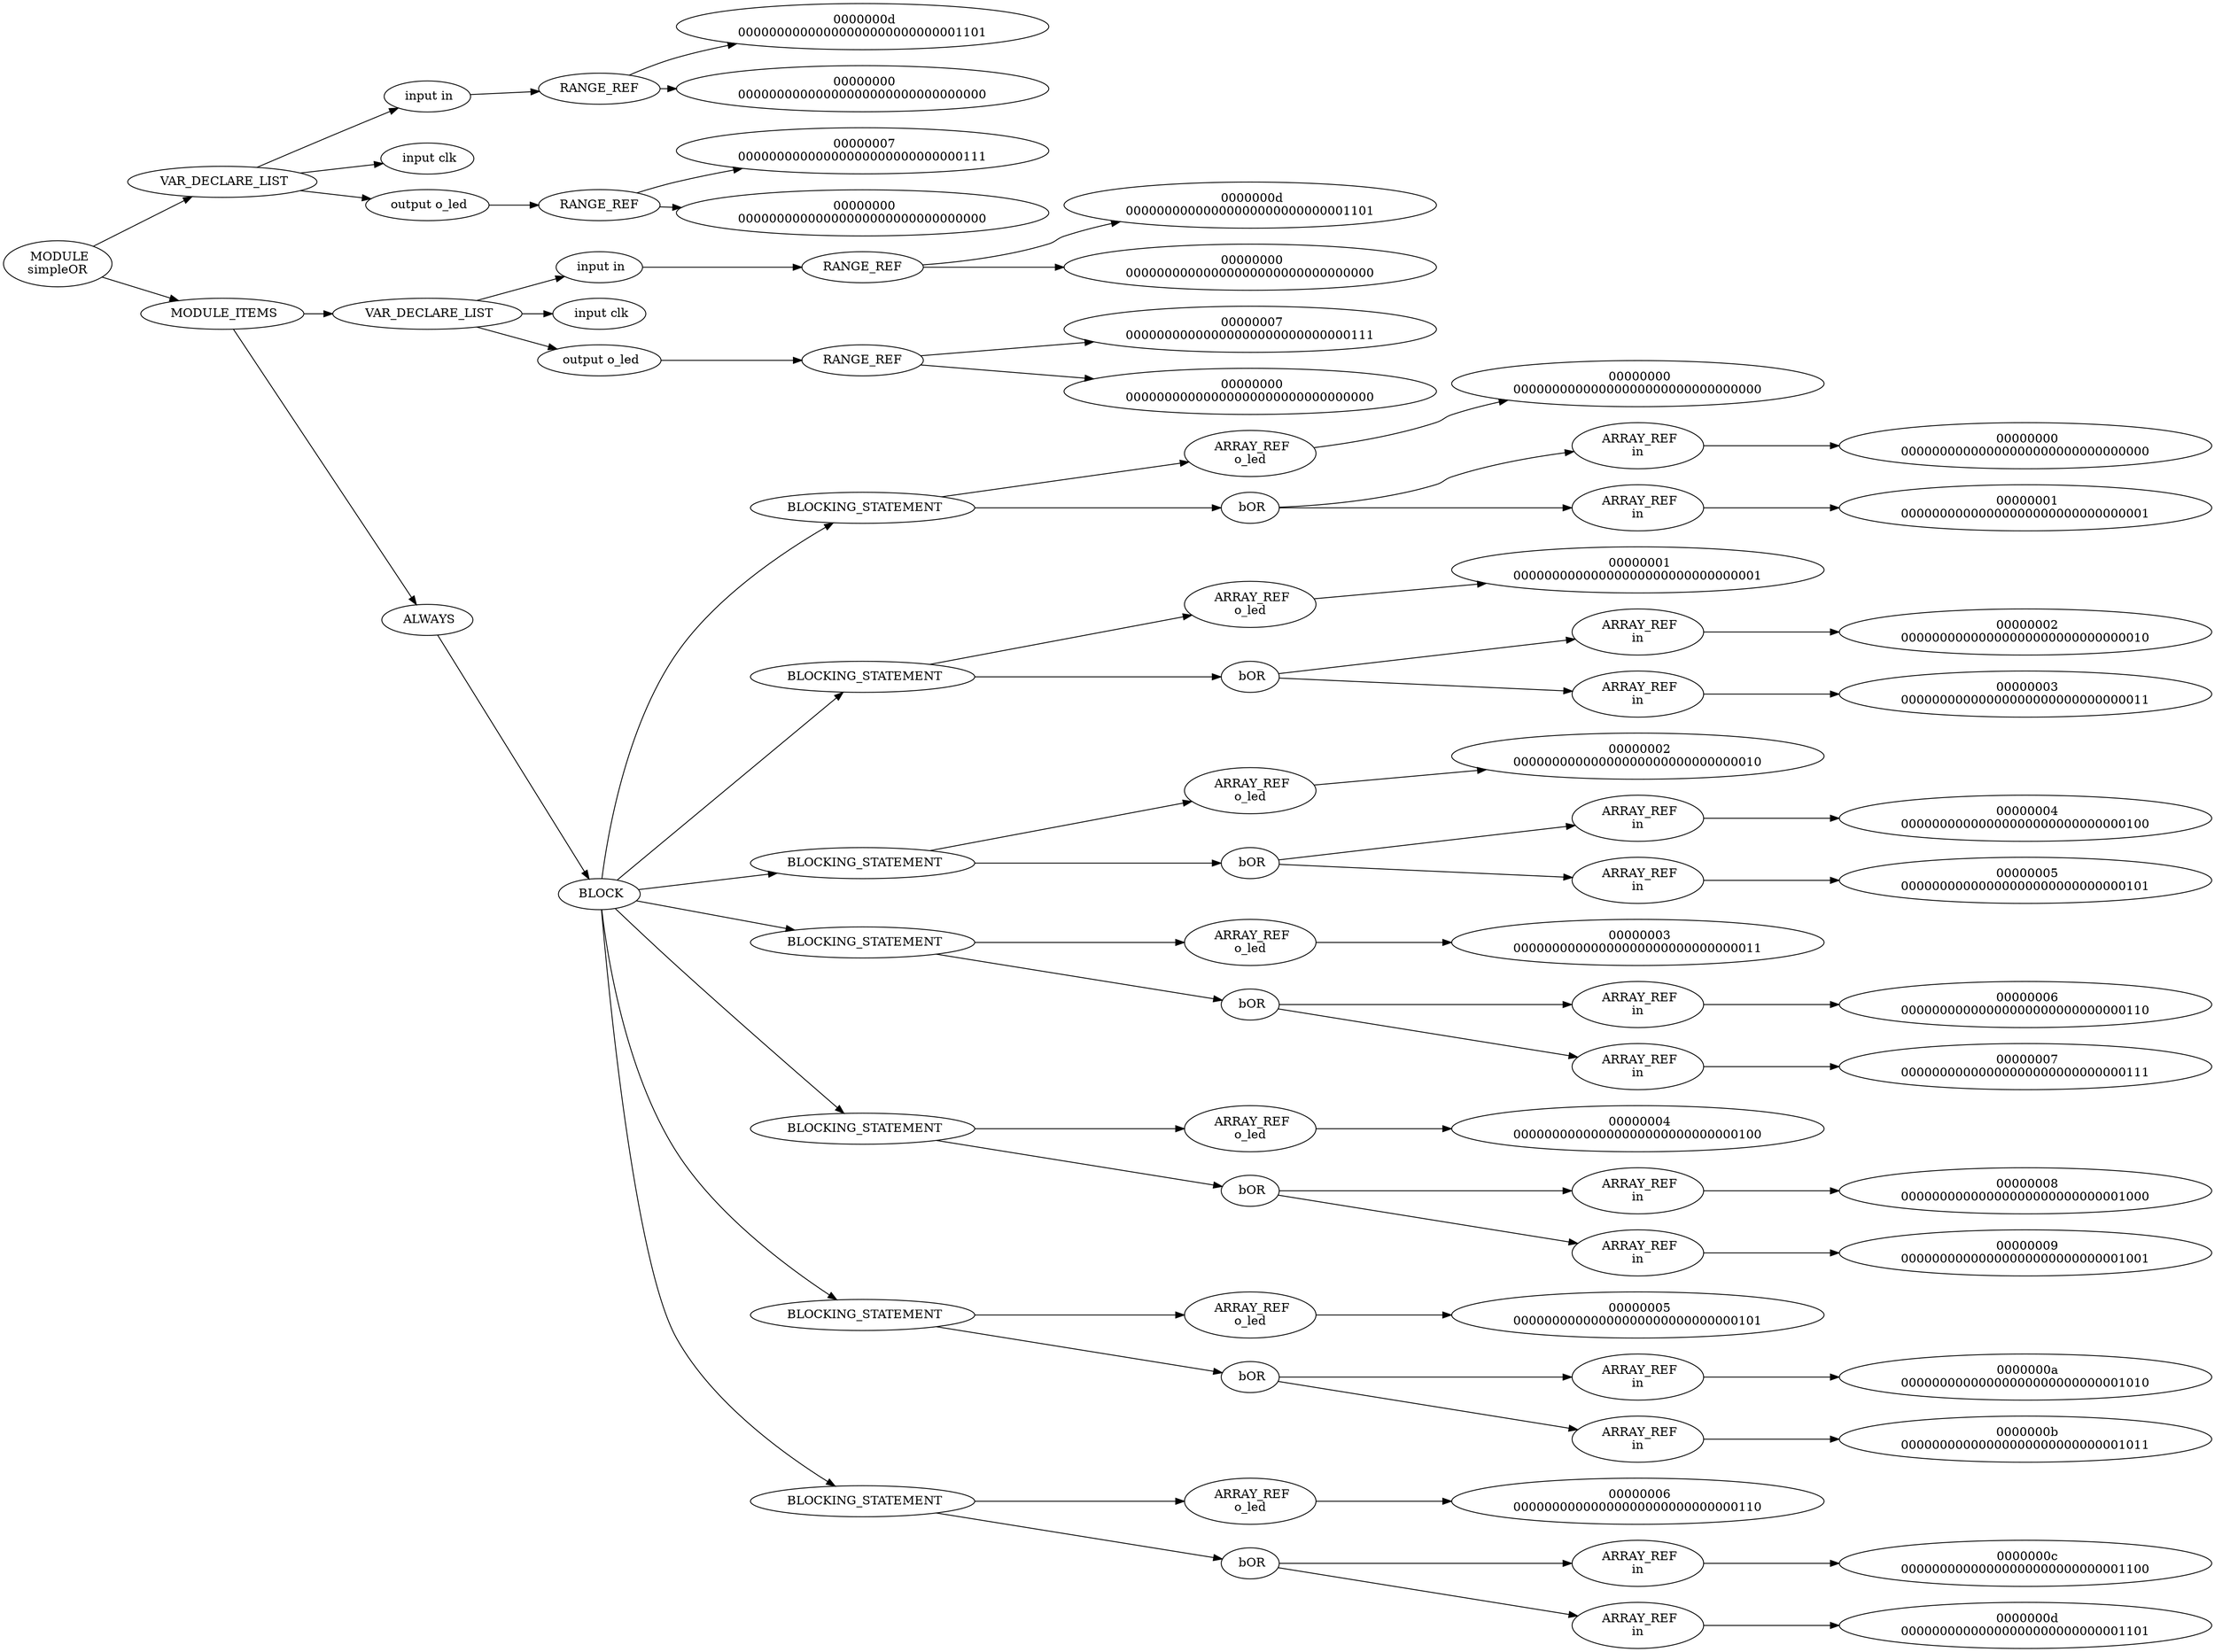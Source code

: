 digraph G {	
rankdir=LR;	
ranksep=.25;
	0 [label=< MODULE<br/>simpleOR>];
	1 [label=< VAR_DECLARE_LIST>];
	0 -> 1;
	2 [label=< input in>];
	1 -> 2;
	3 [label=<RANGE_REF>];
	2 -> 3;
	4 [label=< 0000000d<br/>00000000000000000000000000001101>];
	3 -> 4;
	5 [label=< 00000000<br/>00000000000000000000000000000000>];
	3 -> 5;
	6 [label=< input clk>];
	1 -> 6;
	7 [label=< output o_led>];
	1 -> 7;
	8 [label=<RANGE_REF>];
	7 -> 8;
	9 [label=< 00000007<br/>00000000000000000000000000000111>];
	8 -> 9;
	10 [label=< 00000000<br/>00000000000000000000000000000000>];
	8 -> 10;
	11 [label=< MODULE_ITEMS>];
	0 -> 11;
	12 [label=< VAR_DECLARE_LIST>];
	11 -> 12;
	13 [label=< input in>];
	12 -> 13;
	14 [label=<RANGE_REF>];
	13 -> 14;
	15 [label=< 0000000d<br/>00000000000000000000000000001101>];
	14 -> 15;
	16 [label=< 00000000<br/>00000000000000000000000000000000>];
	14 -> 16;
	17 [label=< input clk>];
	12 -> 17;
	18 [label=< output o_led>];
	12 -> 18;
	19 [label=<RANGE_REF>];
	18 -> 19;
	20 [label=< 00000007<br/>00000000000000000000000000000111>];
	19 -> 20;
	21 [label=< 00000000<br/>00000000000000000000000000000000>];
	19 -> 21;
	22 [label=< ALWAYS>];
	11 -> 22;
	23 [label=< BLOCK>];
	22 -> 23;
	24 [label=< BLOCKING_STATEMENT>];
	23 -> 24;
	25 [label=< ARRAY_REF<br/>o_led>];
	24 -> 25;
	26 [label=< 00000000<br/>00000000000000000000000000000000>];
	25 -> 26;
	27 [label=< bOR>];
	24 -> 27;
	28 [label=< ARRAY_REF<br/>in>];
	27 -> 28;
	29 [label=< 00000000<br/>00000000000000000000000000000000>];
	28 -> 29;
	30 [label=< ARRAY_REF<br/>in>];
	27 -> 30;
	31 [label=< 00000001<br/>00000000000000000000000000000001>];
	30 -> 31;
	32 [label=< BLOCKING_STATEMENT>];
	23 -> 32;
	33 [label=< ARRAY_REF<br/>o_led>];
	32 -> 33;
	34 [label=< 00000001<br/>00000000000000000000000000000001>];
	33 -> 34;
	35 [label=< bOR>];
	32 -> 35;
	36 [label=< ARRAY_REF<br/>in>];
	35 -> 36;
	37 [label=< 00000002<br/>00000000000000000000000000000010>];
	36 -> 37;
	38 [label=< ARRAY_REF<br/>in>];
	35 -> 38;
	39 [label=< 00000003<br/>00000000000000000000000000000011>];
	38 -> 39;
	40 [label=< BLOCKING_STATEMENT>];
	23 -> 40;
	41 [label=< ARRAY_REF<br/>o_led>];
	40 -> 41;
	42 [label=< 00000002<br/>00000000000000000000000000000010>];
	41 -> 42;
	43 [label=< bOR>];
	40 -> 43;
	44 [label=< ARRAY_REF<br/>in>];
	43 -> 44;
	45 [label=< 00000004<br/>00000000000000000000000000000100>];
	44 -> 45;
	46 [label=< ARRAY_REF<br/>in>];
	43 -> 46;
	47 [label=< 00000005<br/>00000000000000000000000000000101>];
	46 -> 47;
	48 [label=< BLOCKING_STATEMENT>];
	23 -> 48;
	49 [label=< ARRAY_REF<br/>o_led>];
	48 -> 49;
	50 [label=< 00000003<br/>00000000000000000000000000000011>];
	49 -> 50;
	51 [label=< bOR>];
	48 -> 51;
	52 [label=< ARRAY_REF<br/>in>];
	51 -> 52;
	53 [label=< 00000006<br/>00000000000000000000000000000110>];
	52 -> 53;
	54 [label=< ARRAY_REF<br/>in>];
	51 -> 54;
	55 [label=< 00000007<br/>00000000000000000000000000000111>];
	54 -> 55;
	56 [label=< BLOCKING_STATEMENT>];
	23 -> 56;
	57 [label=< ARRAY_REF<br/>o_led>];
	56 -> 57;
	58 [label=< 00000004<br/>00000000000000000000000000000100>];
	57 -> 58;
	59 [label=< bOR>];
	56 -> 59;
	60 [label=< ARRAY_REF<br/>in>];
	59 -> 60;
	61 [label=< 00000008<br/>00000000000000000000000000001000>];
	60 -> 61;
	62 [label=< ARRAY_REF<br/>in>];
	59 -> 62;
	63 [label=< 00000009<br/>00000000000000000000000000001001>];
	62 -> 63;
	64 [label=< BLOCKING_STATEMENT>];
	23 -> 64;
	65 [label=< ARRAY_REF<br/>o_led>];
	64 -> 65;
	66 [label=< 00000005<br/>00000000000000000000000000000101>];
	65 -> 66;
	67 [label=< bOR>];
	64 -> 67;
	68 [label=< ARRAY_REF<br/>in>];
	67 -> 68;
	69 [label=< 0000000a<br/>00000000000000000000000000001010>];
	68 -> 69;
	70 [label=< ARRAY_REF<br/>in>];
	67 -> 70;
	71 [label=< 0000000b<br/>00000000000000000000000000001011>];
	70 -> 71;
	72 [label=< BLOCKING_STATEMENT>];
	23 -> 72;
	73 [label=< ARRAY_REF<br/>o_led>];
	72 -> 73;
	74 [label=< 00000006<br/>00000000000000000000000000000110>];
	73 -> 74;
	75 [label=< bOR>];
	72 -> 75;
	76 [label=< ARRAY_REF<br/>in>];
	75 -> 76;
	77 [label=< 0000000c<br/>00000000000000000000000000001100>];
	76 -> 77;
	78 [label=< ARRAY_REF<br/>in>];
	75 -> 78;
	79 [label=< 0000000d<br/>00000000000000000000000000001101>];
	78 -> 79;
}
